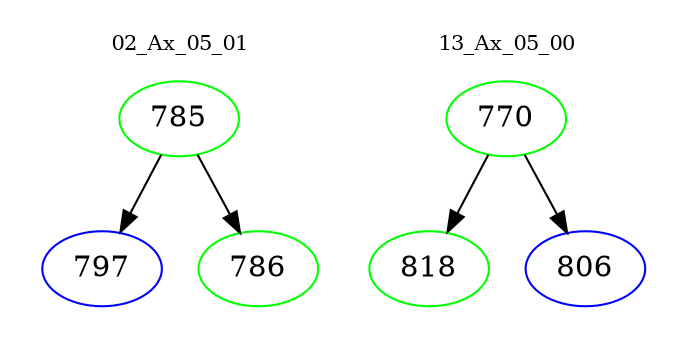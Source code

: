 digraph{
subgraph cluster_0 {
color = white
label = "02_Ax_05_01";
fontsize=10;
T0_785 [label="785", color="green"]
T0_785 -> T0_797 [color="black"]
T0_797 [label="797", color="blue"]
T0_785 -> T0_786 [color="black"]
T0_786 [label="786", color="green"]
}
subgraph cluster_1 {
color = white
label = "13_Ax_05_00";
fontsize=10;
T1_770 [label="770", color="green"]
T1_770 -> T1_818 [color="black"]
T1_818 [label="818", color="green"]
T1_770 -> T1_806 [color="black"]
T1_806 [label="806", color="blue"]
}
}
